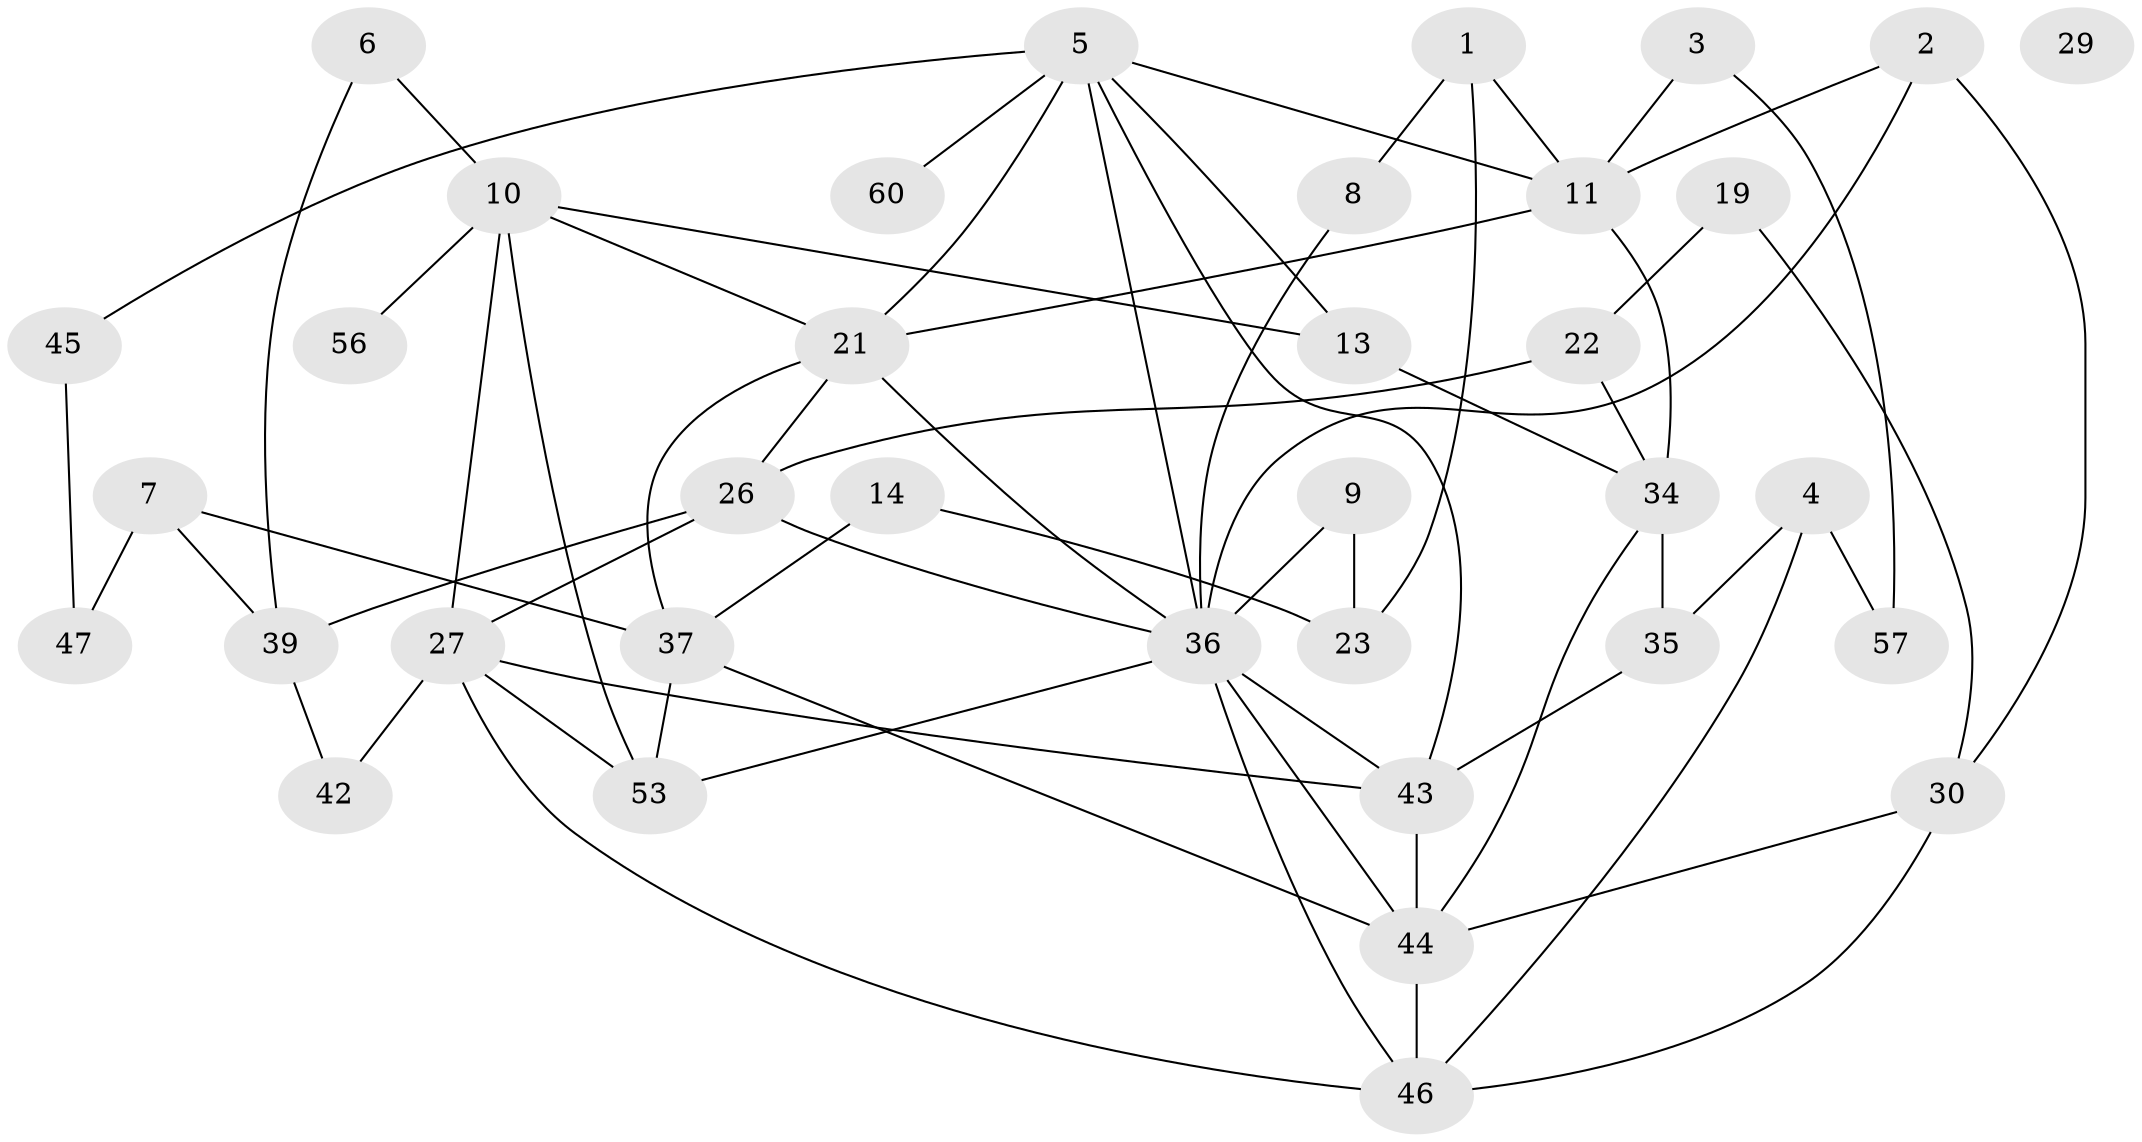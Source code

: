// Generated by graph-tools (version 1.1) at 2025/23/03/03/25 07:23:26]
// undirected, 36 vertices, 65 edges
graph export_dot {
graph [start="1"]
  node [color=gray90,style=filled];
  1 [super="+51"];
  2;
  3 [super="+12"];
  4 [super="+20"];
  5 [super="+16"];
  6 [super="+33"];
  7 [super="+28"];
  8 [super="+40"];
  9 [super="+18"];
  10 [super="+15"];
  11 [super="+38"];
  13;
  14 [super="+17"];
  19;
  21 [super="+25"];
  22 [super="+54"];
  23 [super="+24"];
  26 [super="+32"];
  27 [super="+41"];
  29;
  30 [super="+31"];
  34 [super="+49"];
  35;
  36 [super="+59"];
  37 [super="+48"];
  39 [super="+55"];
  42;
  43 [super="+52"];
  44 [super="+58"];
  45;
  46 [super="+50"];
  47;
  53;
  56;
  57;
  60;
  1 -- 23;
  1 -- 11;
  1 -- 8;
  2 -- 30;
  2 -- 36;
  2 -- 11;
  3 -- 57;
  3 -- 11;
  4 -- 57;
  4 -- 35;
  4 -- 46;
  5 -- 13;
  5 -- 45;
  5 -- 36;
  5 -- 21;
  5 -- 43;
  5 -- 11;
  5 -- 60;
  6 -- 10;
  6 -- 39;
  7 -- 47;
  7 -- 37;
  7 -- 39;
  8 -- 36;
  9 -- 36 [weight=2];
  9 -- 23;
  10 -- 13;
  10 -- 53;
  10 -- 21;
  10 -- 56;
  10 -- 27;
  11 -- 21;
  11 -- 34;
  13 -- 34;
  14 -- 37;
  14 -- 23;
  19 -- 30;
  19 -- 22;
  21 -- 26;
  21 -- 36;
  21 -- 37;
  22 -- 26 [weight=2];
  22 -- 34;
  26 -- 36;
  26 -- 39;
  26 -- 27;
  27 -- 42;
  27 -- 53;
  27 -- 43;
  27 -- 46;
  30 -- 46;
  30 -- 44;
  34 -- 35;
  34 -- 44;
  35 -- 43;
  36 -- 53;
  36 -- 43;
  36 -- 44;
  36 -- 46;
  37 -- 44;
  37 -- 53;
  39 -- 42;
  43 -- 44;
  44 -- 46;
  45 -- 47;
}
